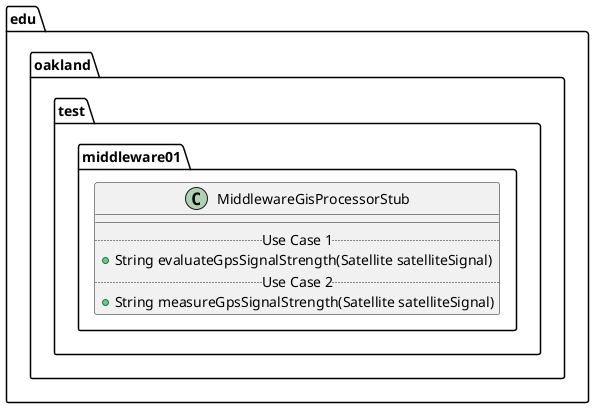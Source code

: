 @startuml MiddlewareGisProcessorStub

package edu.oakland.test.middleware01 {
    class MiddlewareGisProcessorStub {
        __
        .. Use Case 1 ..
        + String evaluateGpsSignalStrength(Satellite satelliteSignal)
        .. Use Case 2 ..
        + String measureGpsSignalStrength(Satellite satelliteSignal)
    }
}

@enduml